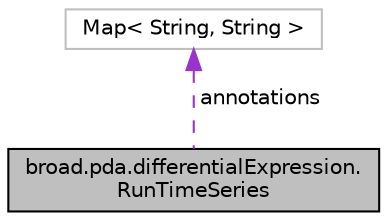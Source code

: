 digraph "broad.pda.differentialExpression.RunTimeSeries"
{
  edge [fontname="Helvetica",fontsize="10",labelfontname="Helvetica",labelfontsize="10"];
  node [fontname="Helvetica",fontsize="10",shape=record];
  Node1 [label="broad.pda.differentialExpression.\lRunTimeSeries",height=0.2,width=0.4,color="black", fillcolor="grey75", style="filled" fontcolor="black"];
  Node2 -> Node1 [dir="back",color="darkorchid3",fontsize="10",style="dashed",label=" annotations" ,fontname="Helvetica"];
  Node2 [label="Map\< String, String \>",height=0.2,width=0.4,color="grey75", fillcolor="white", style="filled"];
}

